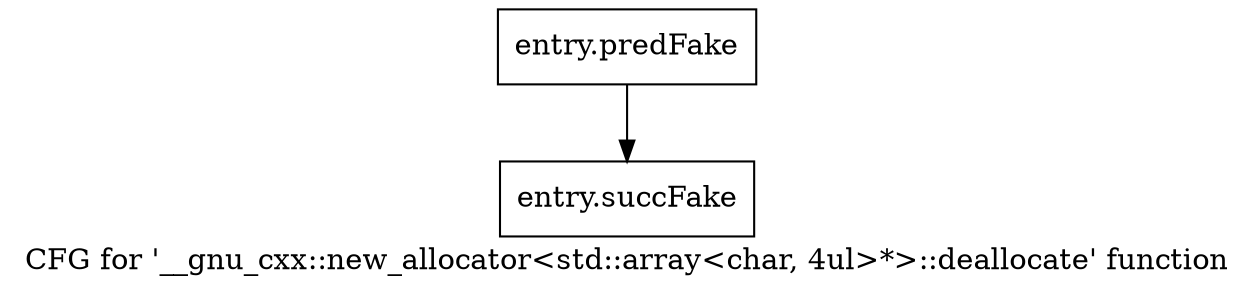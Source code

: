 digraph "CFG for '__gnu_cxx::new_allocator\<std::array\<char, 4ul\>*\>::deallocate' function" {
	label="CFG for '__gnu_cxx::new_allocator\<std::array\<char, 4ul\>*\>::deallocate' function";

	Node0x4341f60 [shape=record,filename="",linenumber="",label="{entry.predFake}"];
	Node0x4341f60 -> Node0x4412f00[ callList="" memoryops="" filename="/tools/Xilinx/Vitis_HLS/2022.1/tps/lnx64/gcc-8.3.0/lib/gcc/x86_64-pc-linux-gnu/8.3.0/../../../../include/c++/8.3.0/ext/new_allocator.h" execusionnum="0"];
	Node0x4412f00 [shape=record,filename="/tools/Xilinx/Vitis_HLS/2022.1/tps/lnx64/gcc-8.3.0/lib/gcc/x86_64-pc-linux-gnu/8.3.0/../../../../include/c++/8.3.0/ext/new_allocator.h",linenumber="126",label="{entry.succFake}"];
}
